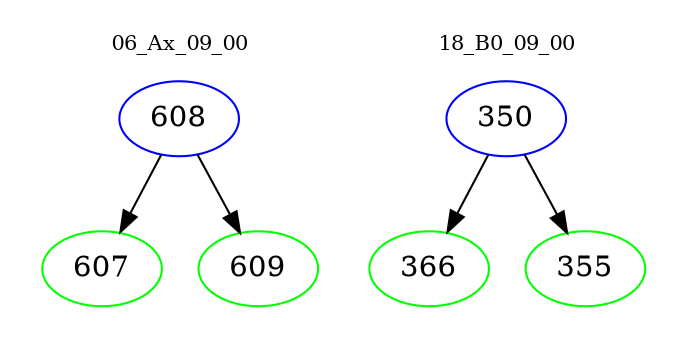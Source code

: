digraph{
subgraph cluster_0 {
color = white
label = "06_Ax_09_00";
fontsize=10;
T0_608 [label="608", color="blue"]
T0_608 -> T0_607 [color="black"]
T0_607 [label="607", color="green"]
T0_608 -> T0_609 [color="black"]
T0_609 [label="609", color="green"]
}
subgraph cluster_1 {
color = white
label = "18_B0_09_00";
fontsize=10;
T1_350 [label="350", color="blue"]
T1_350 -> T1_366 [color="black"]
T1_366 [label="366", color="green"]
T1_350 -> T1_355 [color="black"]
T1_355 [label="355", color="green"]
}
}
